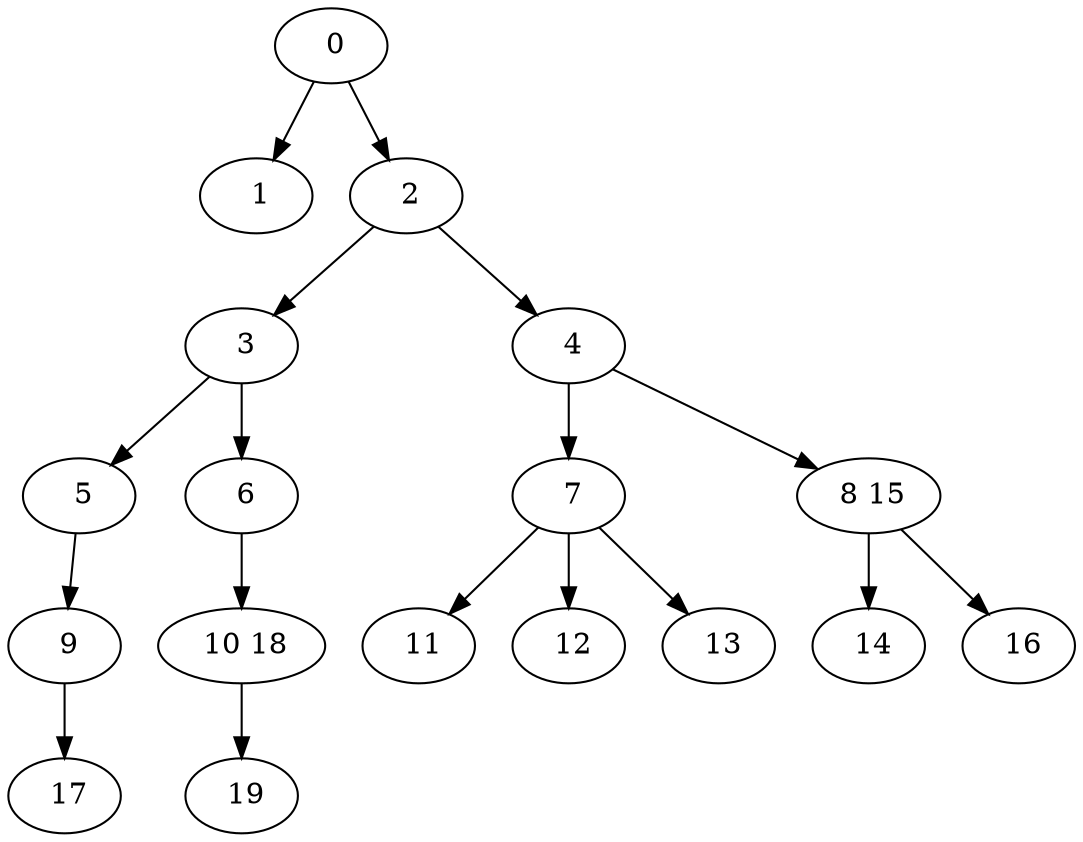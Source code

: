 digraph mytree {
" 0" -> " 1";
" 0" -> " 2";
" 1";
" 2" -> " 3";
" 2" -> " 4";
" 3" -> " 5";
" 3" -> " 6";
" 4" -> " 7";
" 4" -> " 8 15";
" 5" -> " 9";
" 6" -> " 10 18";
" 7" -> " 11";
" 7" -> " 12";
" 7" -> " 13";
" 8 15" -> " 14";
" 8 15" -> " 16";
" 9" -> " 17";
" 10 18" -> " 19";
" 11";
" 12";
" 13";
" 17";
" 19";
" 14";
" 16";
}
